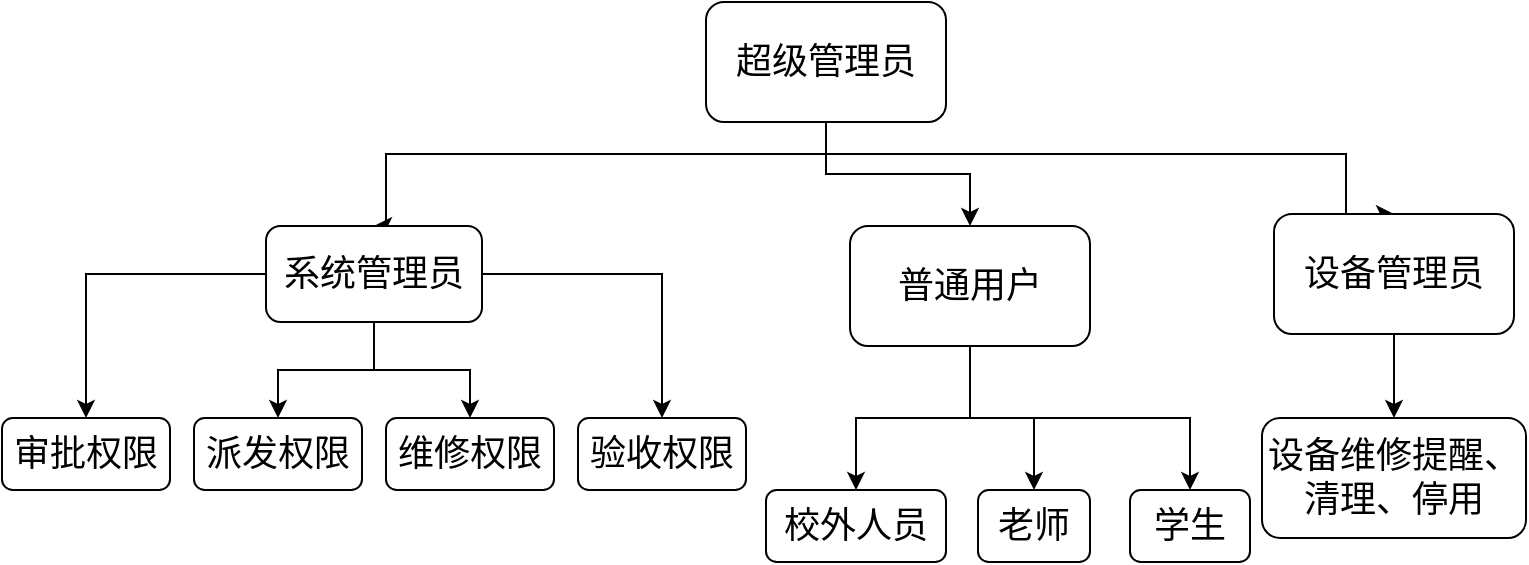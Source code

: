 <mxfile version="20.4.0" type="github">
  <diagram id="HqLqlk_vb4n4PDp0q8Rf" name="第 1 页">
    <mxGraphModel dx="1529" dy="614" grid="1" gridSize="12" guides="1" tooltips="1" connect="1" arrows="1" fold="1" page="1" pageScale="1" pageWidth="583" pageHeight="827" math="0" shadow="0">
      <root>
        <mxCell id="0" />
        <mxCell id="1" parent="0" />
        <mxCell id="IimsYGHhrWTF4OdhMrRI-6" style="edgeStyle=orthogonalEdgeStyle;rounded=0;orthogonalLoop=1;jettySize=auto;html=1;entryX=0.5;entryY=0;entryDx=0;entryDy=0;fontSize=18;" edge="1" parent="1" source="IimsYGHhrWTF4OdhMrRI-1" target="IimsYGHhrWTF4OdhMrRI-3">
          <mxGeometry relative="1" as="geometry">
            <Array as="points">
              <mxPoint x="280" y="96" />
              <mxPoint x="540" y="96" />
            </Array>
          </mxGeometry>
        </mxCell>
        <mxCell id="IimsYGHhrWTF4OdhMrRI-11" style="edgeStyle=orthogonalEdgeStyle;rounded=0;orthogonalLoop=1;jettySize=auto;html=1;entryX=0.5;entryY=0;entryDx=0;entryDy=0;fontSize=18;" edge="1" parent="1" source="IimsYGHhrWTF4OdhMrRI-1" target="IimsYGHhrWTF4OdhMrRI-2">
          <mxGeometry relative="1" as="geometry">
            <Array as="points">
              <mxPoint x="280" y="96" />
              <mxPoint x="60" y="96" />
              <mxPoint x="60" y="132" />
            </Array>
          </mxGeometry>
        </mxCell>
        <mxCell id="IimsYGHhrWTF4OdhMrRI-18" style="edgeStyle=orthogonalEdgeStyle;rounded=0;orthogonalLoop=1;jettySize=auto;html=1;fontSize=18;" edge="1" parent="1" source="IimsYGHhrWTF4OdhMrRI-1" target="IimsYGHhrWTF4OdhMrRI-17">
          <mxGeometry relative="1" as="geometry" />
        </mxCell>
        <mxCell id="IimsYGHhrWTF4OdhMrRI-1" value="&lt;font style=&quot;font-size: 18px;&quot;&gt;超级管理员&lt;/font&gt;" style="rounded=1;whiteSpace=wrap;html=1;" vertex="1" parent="1">
          <mxGeometry x="220" y="20" width="120" height="60" as="geometry" />
        </mxCell>
        <mxCell id="IimsYGHhrWTF4OdhMrRI-13" style="edgeStyle=orthogonalEdgeStyle;rounded=0;orthogonalLoop=1;jettySize=auto;html=1;entryX=0.5;entryY=0;entryDx=0;entryDy=0;fontSize=18;" edge="1" parent="1" source="IimsYGHhrWTF4OdhMrRI-2" target="IimsYGHhrWTF4OdhMrRI-7">
          <mxGeometry relative="1" as="geometry" />
        </mxCell>
        <mxCell id="IimsYGHhrWTF4OdhMrRI-14" style="edgeStyle=orthogonalEdgeStyle;rounded=0;orthogonalLoop=1;jettySize=auto;html=1;entryX=0.5;entryY=0;entryDx=0;entryDy=0;fontSize=18;" edge="1" parent="1" source="IimsYGHhrWTF4OdhMrRI-2" target="IimsYGHhrWTF4OdhMrRI-9">
          <mxGeometry relative="1" as="geometry" />
        </mxCell>
        <mxCell id="IimsYGHhrWTF4OdhMrRI-15" style="edgeStyle=orthogonalEdgeStyle;rounded=0;orthogonalLoop=1;jettySize=auto;html=1;fontSize=18;" edge="1" parent="1" source="IimsYGHhrWTF4OdhMrRI-2" target="IimsYGHhrWTF4OdhMrRI-8">
          <mxGeometry relative="1" as="geometry" />
        </mxCell>
        <mxCell id="IimsYGHhrWTF4OdhMrRI-16" style="edgeStyle=orthogonalEdgeStyle;rounded=0;orthogonalLoop=1;jettySize=auto;html=1;fontSize=18;" edge="1" parent="1" source="IimsYGHhrWTF4OdhMrRI-2" target="IimsYGHhrWTF4OdhMrRI-10">
          <mxGeometry relative="1" as="geometry" />
        </mxCell>
        <mxCell id="IimsYGHhrWTF4OdhMrRI-2" value="系统管理员" style="rounded=1;whiteSpace=wrap;html=1;fontSize=18;" vertex="1" parent="1">
          <mxGeometry y="132" width="108" height="48" as="geometry" />
        </mxCell>
        <mxCell id="IimsYGHhrWTF4OdhMrRI-26" style="edgeStyle=orthogonalEdgeStyle;rounded=0;orthogonalLoop=1;jettySize=auto;html=1;entryX=0.5;entryY=0;entryDx=0;entryDy=0;fontSize=18;" edge="1" parent="1" source="IimsYGHhrWTF4OdhMrRI-3" target="IimsYGHhrWTF4OdhMrRI-25">
          <mxGeometry relative="1" as="geometry" />
        </mxCell>
        <mxCell id="IimsYGHhrWTF4OdhMrRI-3" value="设备管理员" style="rounded=1;whiteSpace=wrap;html=1;fontSize=18;" vertex="1" parent="1">
          <mxGeometry x="504" y="126" width="120" height="60" as="geometry" />
        </mxCell>
        <mxCell id="IimsYGHhrWTF4OdhMrRI-7" value="审批权限" style="rounded=1;whiteSpace=wrap;html=1;fontSize=18;" vertex="1" parent="1">
          <mxGeometry x="-132" y="228" width="84" height="36" as="geometry" />
        </mxCell>
        <mxCell id="IimsYGHhrWTF4OdhMrRI-8" value="维修权限" style="rounded=1;whiteSpace=wrap;html=1;fontSize=18;" vertex="1" parent="1">
          <mxGeometry x="60" y="228" width="84" height="36" as="geometry" />
        </mxCell>
        <mxCell id="IimsYGHhrWTF4OdhMrRI-9" value="派发权限" style="rounded=1;whiteSpace=wrap;html=1;fontSize=18;" vertex="1" parent="1">
          <mxGeometry x="-36" y="228" width="84" height="36" as="geometry" />
        </mxCell>
        <mxCell id="IimsYGHhrWTF4OdhMrRI-10" value="验收权限" style="rounded=1;whiteSpace=wrap;html=1;fontSize=18;" vertex="1" parent="1">
          <mxGeometry x="156" y="228" width="84" height="36" as="geometry" />
        </mxCell>
        <mxCell id="IimsYGHhrWTF4OdhMrRI-22" style="edgeStyle=orthogonalEdgeStyle;rounded=0;orthogonalLoop=1;jettySize=auto;html=1;entryX=0.5;entryY=0;entryDx=0;entryDy=0;fontSize=18;" edge="1" parent="1" source="IimsYGHhrWTF4OdhMrRI-17" target="IimsYGHhrWTF4OdhMrRI-21">
          <mxGeometry relative="1" as="geometry" />
        </mxCell>
        <mxCell id="IimsYGHhrWTF4OdhMrRI-23" style="edgeStyle=orthogonalEdgeStyle;rounded=0;orthogonalLoop=1;jettySize=auto;html=1;entryX=0.5;entryY=0;entryDx=0;entryDy=0;fontSize=18;" edge="1" parent="1" source="IimsYGHhrWTF4OdhMrRI-17" target="IimsYGHhrWTF4OdhMrRI-19">
          <mxGeometry relative="1" as="geometry" />
        </mxCell>
        <mxCell id="IimsYGHhrWTF4OdhMrRI-24" style="edgeStyle=orthogonalEdgeStyle;rounded=0;orthogonalLoop=1;jettySize=auto;html=1;fontSize=18;" edge="1" parent="1" source="IimsYGHhrWTF4OdhMrRI-17" target="IimsYGHhrWTF4OdhMrRI-20">
          <mxGeometry relative="1" as="geometry">
            <Array as="points">
              <mxPoint x="352" y="228" />
              <mxPoint x="462" y="228" />
            </Array>
          </mxGeometry>
        </mxCell>
        <mxCell id="IimsYGHhrWTF4OdhMrRI-17" value="普通用户" style="rounded=1;whiteSpace=wrap;html=1;fontSize=18;" vertex="1" parent="1">
          <mxGeometry x="292" y="132" width="120" height="60" as="geometry" />
        </mxCell>
        <mxCell id="IimsYGHhrWTF4OdhMrRI-19" value="老师" style="rounded=1;whiteSpace=wrap;html=1;fontSize=18;" vertex="1" parent="1">
          <mxGeometry x="356" y="264" width="56" height="36" as="geometry" />
        </mxCell>
        <mxCell id="IimsYGHhrWTF4OdhMrRI-20" value="学生" style="rounded=1;whiteSpace=wrap;html=1;fontSize=18;" vertex="1" parent="1">
          <mxGeometry x="432" y="264" width="60" height="36" as="geometry" />
        </mxCell>
        <mxCell id="IimsYGHhrWTF4OdhMrRI-21" value="校外人员" style="rounded=1;whiteSpace=wrap;html=1;fontSize=18;" vertex="1" parent="1">
          <mxGeometry x="250" y="264" width="90" height="36" as="geometry" />
        </mxCell>
        <mxCell id="IimsYGHhrWTF4OdhMrRI-25" value="设备维修提醒、清理、停用" style="rounded=1;whiteSpace=wrap;html=1;fontSize=18;" vertex="1" parent="1">
          <mxGeometry x="498" y="228" width="132" height="60" as="geometry" />
        </mxCell>
      </root>
    </mxGraphModel>
  </diagram>
</mxfile>
